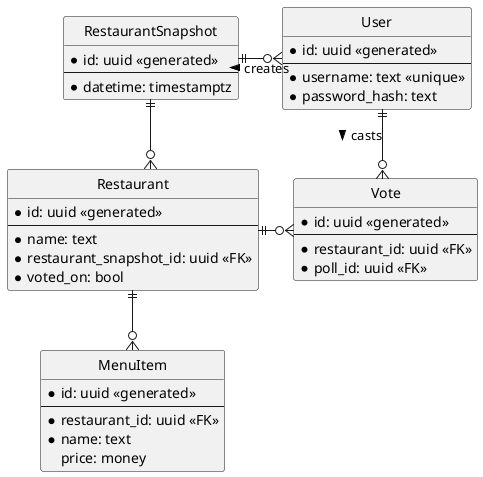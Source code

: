 @startuml

hide circle
skinparam linetype ortho

entity Vote {
  *id: uuid <<generated>>
  --
  *restaurant_id: uuid <<FK>>
  *poll_id: uuid <<FK>>
}

entity User {
  *id: uuid <<generated>>
  --
  *username: text <<unique>>
  *password_hash: text
}

entity RestaurantSnapshot {
  *id: uuid <<generated>>
  --
'  *restaurant_id: uuid <<FK>>
'  *snapshot_id: uuid <<FK>>
  *datetime: timestamptz
}

entity Restaurant {
  *id: uuid <<generated>>
  --
  *name: text
  *restaurant_snapshot_id: uuid <<FK>>
  *voted_on: bool
}

entity MenuItem {
  *id: uuid <<generated>>
  --
  *restaurant_id: uuid <<FK>>
  *name: text
  price: money
}

Restaurant }o-up-|| RestaurantSnapshot
'Restaurant ||-left-o{ RestaurantSnapshot
MenuItem }o-up-|| Restaurant

RestaurantSnapshot ||-right-----o{ User : < creates
User ||-o{ Vote : > casts
Restaurant ||-o{ Vote

@enduml